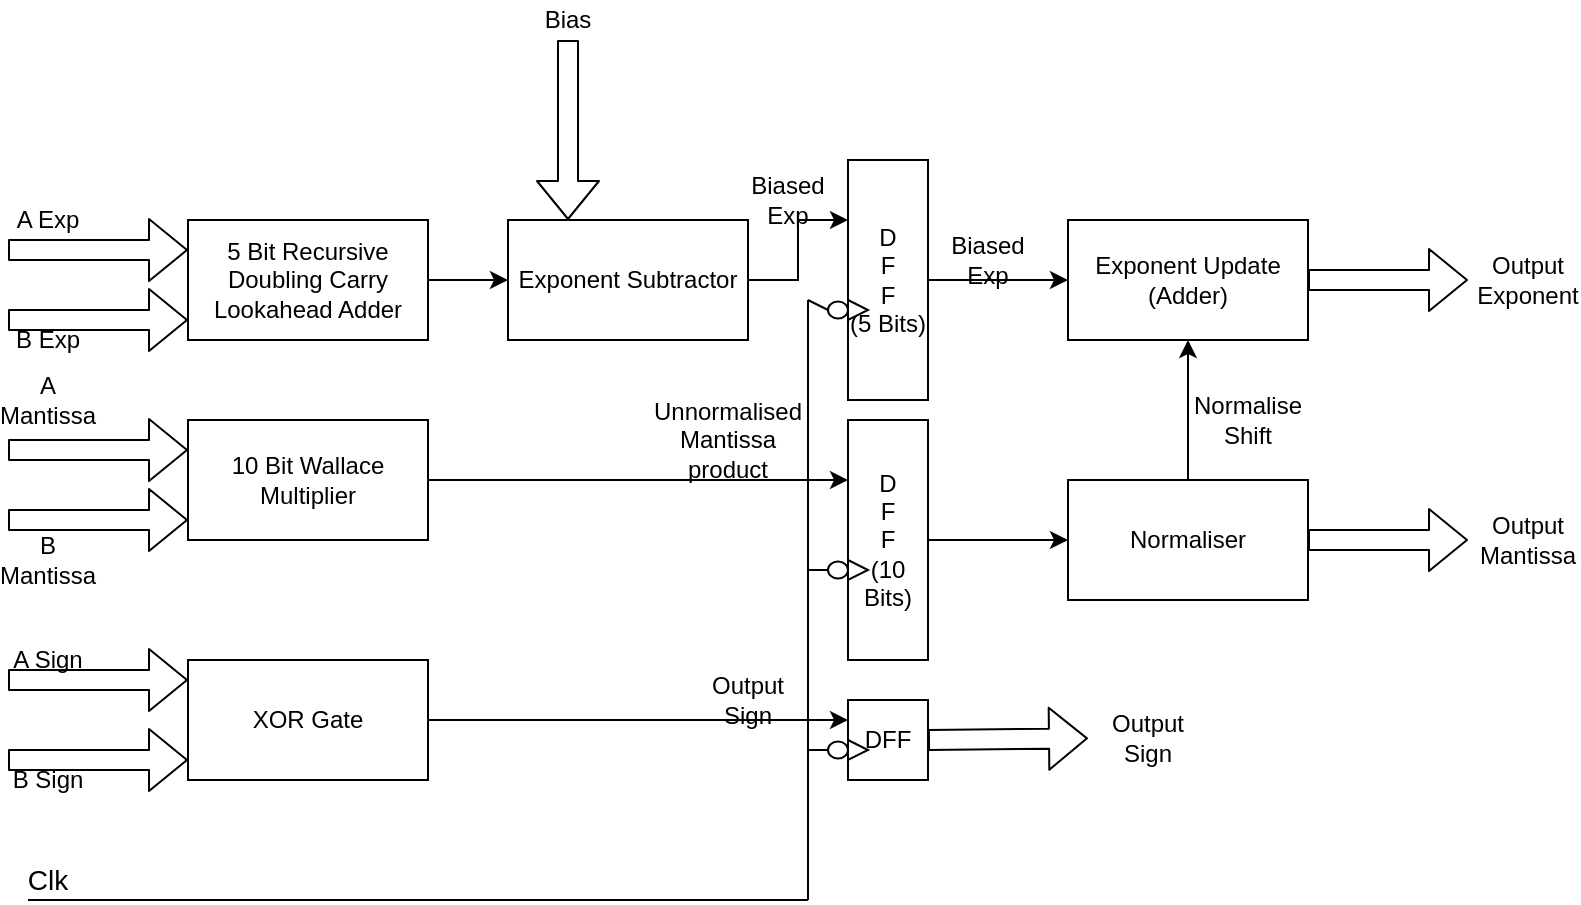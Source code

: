 <mxfile version="13.2.4" type="device"><diagram id="yjenWlUXijCT_LEL46br" name="Page-1"><mxGraphModel dx="1038" dy="1707" grid="1" gridSize="10" guides="1" tooltips="1" connect="1" arrows="1" fold="1" page="1" pageScale="1" pageWidth="850" pageHeight="1100" math="0" shadow="0"><root><mxCell id="0"/><mxCell id="1" parent="0"/><mxCell id="EIb_RieCmTwfAlWwG5EK-1" value="" style="endArrow=none;html=1;fontSize=8;" parent="1" edge="1"><mxGeometry width="50" height="50" relative="1" as="geometry"><mxPoint x="160" y="390" as="sourcePoint"/><mxPoint x="550" y="390" as="targetPoint"/></mxGeometry></mxCell><mxCell id="EIb_RieCmTwfAlWwG5EK-21" value="Clk" style="text;html=1;strokeColor=none;fillColor=none;align=center;verticalAlign=middle;whiteSpace=wrap;rounded=0;fontSize=14;" parent="1" vertex="1"><mxGeometry x="150" y="370" width="40" height="20" as="geometry"/></mxCell><mxCell id="4XXXRejBLtBjFLcjvQGU-1" value="A Exp" style="text;html=1;strokeColor=none;fillColor=none;align=center;verticalAlign=middle;whiteSpace=wrap;rounded=0;rotation=0;" parent="1" vertex="1"><mxGeometry x="150" y="40" width="40" height="20" as="geometry"/></mxCell><mxCell id="4XXXRejBLtBjFLcjvQGU-2" value="" style="shape=flexArrow;endArrow=classic;html=1;entryX=0;entryY=0.25;entryDx=0;entryDy=0;" parent="1" edge="1"><mxGeometry width="50" height="50" relative="1" as="geometry"><mxPoint x="150" y="65.0" as="sourcePoint"/><mxPoint x="240" y="65.0" as="targetPoint"/></mxGeometry></mxCell><mxCell id="4XXXRejBLtBjFLcjvQGU-3" value="" style="shape=flexArrow;endArrow=classic;html=1;entryX=0;entryY=0;entryDx=0;entryDy=0;" parent="1" edge="1"><mxGeometry width="50" height="50" relative="1" as="geometry"><mxPoint x="150" y="100.0" as="sourcePoint"/><mxPoint x="240" y="100.0" as="targetPoint"/></mxGeometry></mxCell><mxCell id="4XXXRejBLtBjFLcjvQGU-4" value="B Exp" style="text;html=1;strokeColor=none;fillColor=none;align=center;verticalAlign=middle;whiteSpace=wrap;rounded=0;rotation=0;" parent="1" vertex="1"><mxGeometry x="150" y="100" width="40" height="20" as="geometry"/></mxCell><mxCell id="4XXXRejBLtBjFLcjvQGU-7" style="edgeStyle=orthogonalEdgeStyle;rounded=0;orthogonalLoop=1;jettySize=auto;html=1;" parent="1" source="4XXXRejBLtBjFLcjvQGU-5" target="4XXXRejBLtBjFLcjvQGU-6" edge="1"><mxGeometry relative="1" as="geometry"/></mxCell><mxCell id="4XXXRejBLtBjFLcjvQGU-5" value="5 Bit Recursive Doubling Carry Lookahead Adder" style="rounded=0;whiteSpace=wrap;html=1;" parent="1" vertex="1"><mxGeometry x="240" y="50" width="120" height="60" as="geometry"/></mxCell><mxCell id="4XXXRejBLtBjFLcjvQGU-34" style="edgeStyle=orthogonalEdgeStyle;rounded=0;orthogonalLoop=1;jettySize=auto;html=1;entryX=0;entryY=0.25;entryDx=0;entryDy=0;" parent="1" source="4XXXRejBLtBjFLcjvQGU-6" target="4XXXRejBLtBjFLcjvQGU-29" edge="1"><mxGeometry relative="1" as="geometry"/></mxCell><mxCell id="4XXXRejBLtBjFLcjvQGU-6" value="Exponent Subtractor" style="rounded=0;whiteSpace=wrap;html=1;" parent="1" vertex="1"><mxGeometry x="400" y="50" width="120" height="60" as="geometry"/></mxCell><mxCell id="4XXXRejBLtBjFLcjvQGU-8" value="" style="shape=flexArrow;endArrow=classic;html=1;entryX=0.25;entryY=0;entryDx=0;entryDy=0;" parent="1" target="4XXXRejBLtBjFLcjvQGU-6" edge="1"><mxGeometry width="50" height="50" relative="1" as="geometry"><mxPoint x="430" y="-40" as="sourcePoint"/><mxPoint x="510" y="-30.0" as="targetPoint"/></mxGeometry></mxCell><mxCell id="4XXXRejBLtBjFLcjvQGU-9" value="Bias" style="text;html=1;strokeColor=none;fillColor=none;align=center;verticalAlign=middle;whiteSpace=wrap;rounded=0;rotation=0;" parent="1" vertex="1"><mxGeometry x="410" y="-60" width="40" height="20" as="geometry"/></mxCell><mxCell id="4XXXRejBLtBjFLcjvQGU-11" value="A Mantissa" style="text;html=1;strokeColor=none;fillColor=none;align=center;verticalAlign=middle;whiteSpace=wrap;rounded=0;rotation=0;" parent="1" vertex="1"><mxGeometry x="150" y="130" width="40" height="20" as="geometry"/></mxCell><mxCell id="4XXXRejBLtBjFLcjvQGU-12" value="" style="shape=flexArrow;endArrow=classic;html=1;entryX=0;entryY=0.25;entryDx=0;entryDy=0;" parent="1" edge="1"><mxGeometry width="50" height="50" relative="1" as="geometry"><mxPoint x="150" y="165.0" as="sourcePoint"/><mxPoint x="240" y="165.0" as="targetPoint"/></mxGeometry></mxCell><mxCell id="4XXXRejBLtBjFLcjvQGU-13" value="" style="shape=flexArrow;endArrow=classic;html=1;entryX=0;entryY=0;entryDx=0;entryDy=0;" parent="1" edge="1"><mxGeometry width="50" height="50" relative="1" as="geometry"><mxPoint x="150" y="200.0" as="sourcePoint"/><mxPoint x="240" y="200.0" as="targetPoint"/></mxGeometry></mxCell><mxCell id="4XXXRejBLtBjFLcjvQGU-14" value="B Mantissa" style="text;html=1;strokeColor=none;fillColor=none;align=center;verticalAlign=middle;whiteSpace=wrap;rounded=0;rotation=0;" parent="1" vertex="1"><mxGeometry x="150" y="210" width="40" height="20" as="geometry"/></mxCell><mxCell id="4XXXRejBLtBjFLcjvQGU-32" style="edgeStyle=orthogonalEdgeStyle;rounded=0;orthogonalLoop=1;jettySize=auto;html=1;entryX=0;entryY=0.25;entryDx=0;entryDy=0;" parent="1" source="4XXXRejBLtBjFLcjvQGU-16" target="4XXXRejBLtBjFLcjvQGU-26" edge="1"><mxGeometry relative="1" as="geometry"/></mxCell><mxCell id="4XXXRejBLtBjFLcjvQGU-16" value="10 Bit Wallace Multiplier" style="rounded=0;whiteSpace=wrap;html=1;" parent="1" vertex="1"><mxGeometry x="240" y="150" width="120" height="60" as="geometry"/></mxCell><mxCell id="4XXXRejBLtBjFLcjvQGU-17" value="A Sign" style="text;html=1;strokeColor=none;fillColor=none;align=center;verticalAlign=middle;whiteSpace=wrap;rounded=0;rotation=0;" parent="1" vertex="1"><mxGeometry x="150" y="260" width="40" height="20" as="geometry"/></mxCell><mxCell id="4XXXRejBLtBjFLcjvQGU-18" value="" style="shape=flexArrow;endArrow=classic;html=1;entryX=0;entryY=0.25;entryDx=0;entryDy=0;" parent="1" edge="1"><mxGeometry width="50" height="50" relative="1" as="geometry"><mxPoint x="150" y="280.0" as="sourcePoint"/><mxPoint x="240" y="280.0" as="targetPoint"/></mxGeometry></mxCell><mxCell id="4XXXRejBLtBjFLcjvQGU-19" value="" style="shape=flexArrow;endArrow=classic;html=1;entryX=0;entryY=0;entryDx=0;entryDy=0;" parent="1" edge="1"><mxGeometry width="50" height="50" relative="1" as="geometry"><mxPoint x="150" y="320.0" as="sourcePoint"/><mxPoint x="240" y="320.0" as="targetPoint"/></mxGeometry></mxCell><mxCell id="4XXXRejBLtBjFLcjvQGU-20" value="B Sign" style="text;html=1;strokeColor=none;fillColor=none;align=center;verticalAlign=middle;whiteSpace=wrap;rounded=0;rotation=0;" parent="1" vertex="1"><mxGeometry x="150" y="320" width="40" height="20" as="geometry"/></mxCell><mxCell id="4XXXRejBLtBjFLcjvQGU-33" style="edgeStyle=orthogonalEdgeStyle;rounded=0;orthogonalLoop=1;jettySize=auto;html=1;entryX=0;entryY=0.25;entryDx=0;entryDy=0;" parent="1" source="4XXXRejBLtBjFLcjvQGU-22" target="4XXXRejBLtBjFLcjvQGU-23" edge="1"><mxGeometry relative="1" as="geometry"/></mxCell><mxCell id="4XXXRejBLtBjFLcjvQGU-22" value="XOR Gate" style="rounded=0;whiteSpace=wrap;html=1;" parent="1" vertex="1"><mxGeometry x="240" y="270" width="120" height="60" as="geometry"/></mxCell><mxCell id="4XXXRejBLtBjFLcjvQGU-23" value="DFF" style="rounded=0;whiteSpace=wrap;html=1;" parent="1" vertex="1"><mxGeometry x="570" y="290" width="40" height="40" as="geometry"/></mxCell><mxCell id="4XXXRejBLtBjFLcjvQGU-24" value="" style="triangle;whiteSpace=wrap;html=1;rotation=0;" parent="1" vertex="1"><mxGeometry x="570" y="310" width="10" height="10" as="geometry"/></mxCell><mxCell id="4XXXRejBLtBjFLcjvQGU-25" value="" style="ellipse;whiteSpace=wrap;html=1;" parent="1" vertex="1"><mxGeometry x="560" y="310.75" width="10" height="8.5" as="geometry"/></mxCell><mxCell id="4XXXRejBLtBjFLcjvQGU-37" style="edgeStyle=orthogonalEdgeStyle;rounded=0;orthogonalLoop=1;jettySize=auto;html=1;entryX=0;entryY=0.5;entryDx=0;entryDy=0;" parent="1" source="4XXXRejBLtBjFLcjvQGU-26" target="4XXXRejBLtBjFLcjvQGU-35" edge="1"><mxGeometry relative="1" as="geometry"/></mxCell><mxCell id="4XXXRejBLtBjFLcjvQGU-26" value="D&lt;br&gt;F&lt;br&gt;F&lt;br&gt;(10 Bits)" style="rounded=0;whiteSpace=wrap;html=1;" parent="1" vertex="1"><mxGeometry x="570" y="150" width="40" height="120" as="geometry"/></mxCell><mxCell id="4XXXRejBLtBjFLcjvQGU-27" value="" style="triangle;whiteSpace=wrap;html=1;rotation=0;" parent="1" vertex="1"><mxGeometry x="570" y="220" width="10" height="10" as="geometry"/></mxCell><mxCell id="4XXXRejBLtBjFLcjvQGU-28" value="" style="ellipse;whiteSpace=wrap;html=1;" parent="1" vertex="1"><mxGeometry x="560" y="220.75" width="10" height="8.5" as="geometry"/></mxCell><mxCell id="4XXXRejBLtBjFLcjvQGU-39" style="edgeStyle=orthogonalEdgeStyle;rounded=0;orthogonalLoop=1;jettySize=auto;html=1;entryX=0;entryY=0.5;entryDx=0;entryDy=0;" parent="1" source="4XXXRejBLtBjFLcjvQGU-29" target="4XXXRejBLtBjFLcjvQGU-38" edge="1"><mxGeometry relative="1" as="geometry"/></mxCell><mxCell id="4XXXRejBLtBjFLcjvQGU-29" value="D&lt;br&gt;F&lt;br&gt;F&lt;br&gt;(5 Bits)" style="rounded=0;whiteSpace=wrap;html=1;" parent="1" vertex="1"><mxGeometry x="570" y="20" width="40" height="120" as="geometry"/></mxCell><mxCell id="4XXXRejBLtBjFLcjvQGU-30" value="" style="triangle;whiteSpace=wrap;html=1;rotation=0;" parent="1" vertex="1"><mxGeometry x="570" y="90" width="10" height="10" as="geometry"/></mxCell><mxCell id="4XXXRejBLtBjFLcjvQGU-31" value="" style="ellipse;whiteSpace=wrap;html=1;" parent="1" vertex="1"><mxGeometry x="560" y="90.75" width="10" height="8.5" as="geometry"/></mxCell><mxCell id="4XXXRejBLtBjFLcjvQGU-40" style="edgeStyle=orthogonalEdgeStyle;rounded=0;orthogonalLoop=1;jettySize=auto;html=1;entryX=0.5;entryY=1;entryDx=0;entryDy=0;" parent="1" source="4XXXRejBLtBjFLcjvQGU-35" target="4XXXRejBLtBjFLcjvQGU-38" edge="1"><mxGeometry relative="1" as="geometry"/></mxCell><mxCell id="4XXXRejBLtBjFLcjvQGU-35" value="Normaliser" style="rounded=0;whiteSpace=wrap;html=1;" parent="1" vertex="1"><mxGeometry x="680" y="180" width="120" height="60" as="geometry"/></mxCell><mxCell id="4XXXRejBLtBjFLcjvQGU-38" value="Exponent Update (Adder)" style="rounded=0;whiteSpace=wrap;html=1;" parent="1" vertex="1"><mxGeometry x="680" y="50" width="120" height="60" as="geometry"/></mxCell><mxCell id="4XXXRejBLtBjFLcjvQGU-41" value="Biased Exp" style="text;html=1;strokeColor=none;fillColor=none;align=center;verticalAlign=middle;whiteSpace=wrap;rounded=0;rotation=0;" parent="1" vertex="1"><mxGeometry x="520" y="30" width="40" height="20" as="geometry"/></mxCell><mxCell id="4XXXRejBLtBjFLcjvQGU-42" value="Unnormalised Mantissa product" style="text;html=1;strokeColor=none;fillColor=none;align=center;verticalAlign=middle;whiteSpace=wrap;rounded=0;rotation=0;" parent="1" vertex="1"><mxGeometry x="490" y="150" width="40" height="20" as="geometry"/></mxCell><mxCell id="4XXXRejBLtBjFLcjvQGU-43" value="Output Sign" style="text;html=1;strokeColor=none;fillColor=none;align=center;verticalAlign=middle;whiteSpace=wrap;rounded=0;rotation=0;" parent="1" vertex="1"><mxGeometry x="500" y="280" width="40" height="20" as="geometry"/></mxCell><mxCell id="4XXXRejBLtBjFLcjvQGU-44" value="Normalise Shift" style="text;html=1;strokeColor=none;fillColor=none;align=center;verticalAlign=middle;whiteSpace=wrap;rounded=0;rotation=0;" parent="1" vertex="1"><mxGeometry x="750" y="140" width="40" height="20" as="geometry"/></mxCell><mxCell id="4XXXRejBLtBjFLcjvQGU-45" value="Biased Exp" style="text;html=1;strokeColor=none;fillColor=none;align=center;verticalAlign=middle;whiteSpace=wrap;rounded=0;rotation=0;" parent="1" vertex="1"><mxGeometry x="620" y="60" width="40" height="20" as="geometry"/></mxCell><mxCell id="4XXXRejBLtBjFLcjvQGU-46" value="" style="shape=flexArrow;endArrow=classic;html=1;exitX=1;exitY=0.5;exitDx=0;exitDy=0;" parent="1" source="4XXXRejBLtBjFLcjvQGU-38" edge="1"><mxGeometry width="50" height="50" relative="1" as="geometry"><mxPoint x="800" y="130" as="sourcePoint"/><mxPoint x="880" y="80" as="targetPoint"/></mxGeometry></mxCell><mxCell id="4XXXRejBLtBjFLcjvQGU-47" value="" style="shape=flexArrow;endArrow=classic;html=1;exitX=1;exitY=0.5;exitDx=0;exitDy=0;" parent="1" source="4XXXRejBLtBjFLcjvQGU-35" edge="1"><mxGeometry width="50" height="50" relative="1" as="geometry"><mxPoint x="810" y="200" as="sourcePoint"/><mxPoint x="880" y="210" as="targetPoint"/></mxGeometry></mxCell><mxCell id="4XXXRejBLtBjFLcjvQGU-48" value="" style="shape=flexArrow;endArrow=classic;html=1;exitX=1;exitY=0.5;exitDx=0;exitDy=0;" parent="1" source="4XXXRejBLtBjFLcjvQGU-23" edge="1"><mxGeometry width="50" height="50" relative="1" as="geometry"><mxPoint x="630" y="290" as="sourcePoint"/><mxPoint x="690" y="309.17" as="targetPoint"/></mxGeometry></mxCell><mxCell id="4XXXRejBLtBjFLcjvQGU-49" value="Output Exponent" style="text;html=1;strokeColor=none;fillColor=none;align=center;verticalAlign=middle;whiteSpace=wrap;rounded=0;rotation=0;" parent="1" vertex="1"><mxGeometry x="890" y="70" width="40" height="20" as="geometry"/></mxCell><mxCell id="4XXXRejBLtBjFLcjvQGU-50" value="Output Mantissa" style="text;html=1;strokeColor=none;fillColor=none;align=center;verticalAlign=middle;whiteSpace=wrap;rounded=0;rotation=0;" parent="1" vertex="1"><mxGeometry x="890" y="200" width="40" height="20" as="geometry"/></mxCell><mxCell id="4XXXRejBLtBjFLcjvQGU-51" value="Output Sign" style="text;html=1;strokeColor=none;fillColor=none;align=center;verticalAlign=middle;whiteSpace=wrap;rounded=0;rotation=0;" parent="1" vertex="1"><mxGeometry x="700" y="299.25" width="40" height="20" as="geometry"/></mxCell><mxCell id="4XXXRejBLtBjFLcjvQGU-52" value="" style="endArrow=none;html=1;" parent="1" edge="1"><mxGeometry width="50" height="50" relative="1" as="geometry"><mxPoint x="550" y="390" as="sourcePoint"/><mxPoint x="550" y="90" as="targetPoint"/></mxGeometry></mxCell><mxCell id="4XXXRejBLtBjFLcjvQGU-53" value="" style="endArrow=none;html=1;entryX=0;entryY=0.5;entryDx=0;entryDy=0;" parent="1" target="4XXXRejBLtBjFLcjvQGU-31" edge="1"><mxGeometry width="50" height="50" relative="1" as="geometry"><mxPoint x="550" y="90" as="sourcePoint"/><mxPoint x="620" y="130" as="targetPoint"/></mxGeometry></mxCell><mxCell id="4XXXRejBLtBjFLcjvQGU-54" value="" style="endArrow=none;html=1;exitX=0;exitY=0.5;exitDx=0;exitDy=0;" parent="1" source="4XXXRejBLtBjFLcjvQGU-28" edge="1"><mxGeometry width="50" height="50" relative="1" as="geometry"><mxPoint x="570" y="220" as="sourcePoint"/><mxPoint x="550" y="225" as="targetPoint"/></mxGeometry></mxCell><mxCell id="4XXXRejBLtBjFLcjvQGU-55" value="" style="endArrow=none;html=1;exitX=0;exitY=0.5;exitDx=0;exitDy=0;" parent="1" source="4XXXRejBLtBjFLcjvQGU-25" edge="1"><mxGeometry width="50" height="50" relative="1" as="geometry"><mxPoint x="590" y="330" as="sourcePoint"/><mxPoint x="550" y="315" as="targetPoint"/></mxGeometry></mxCell></root></mxGraphModel></diagram></mxfile>